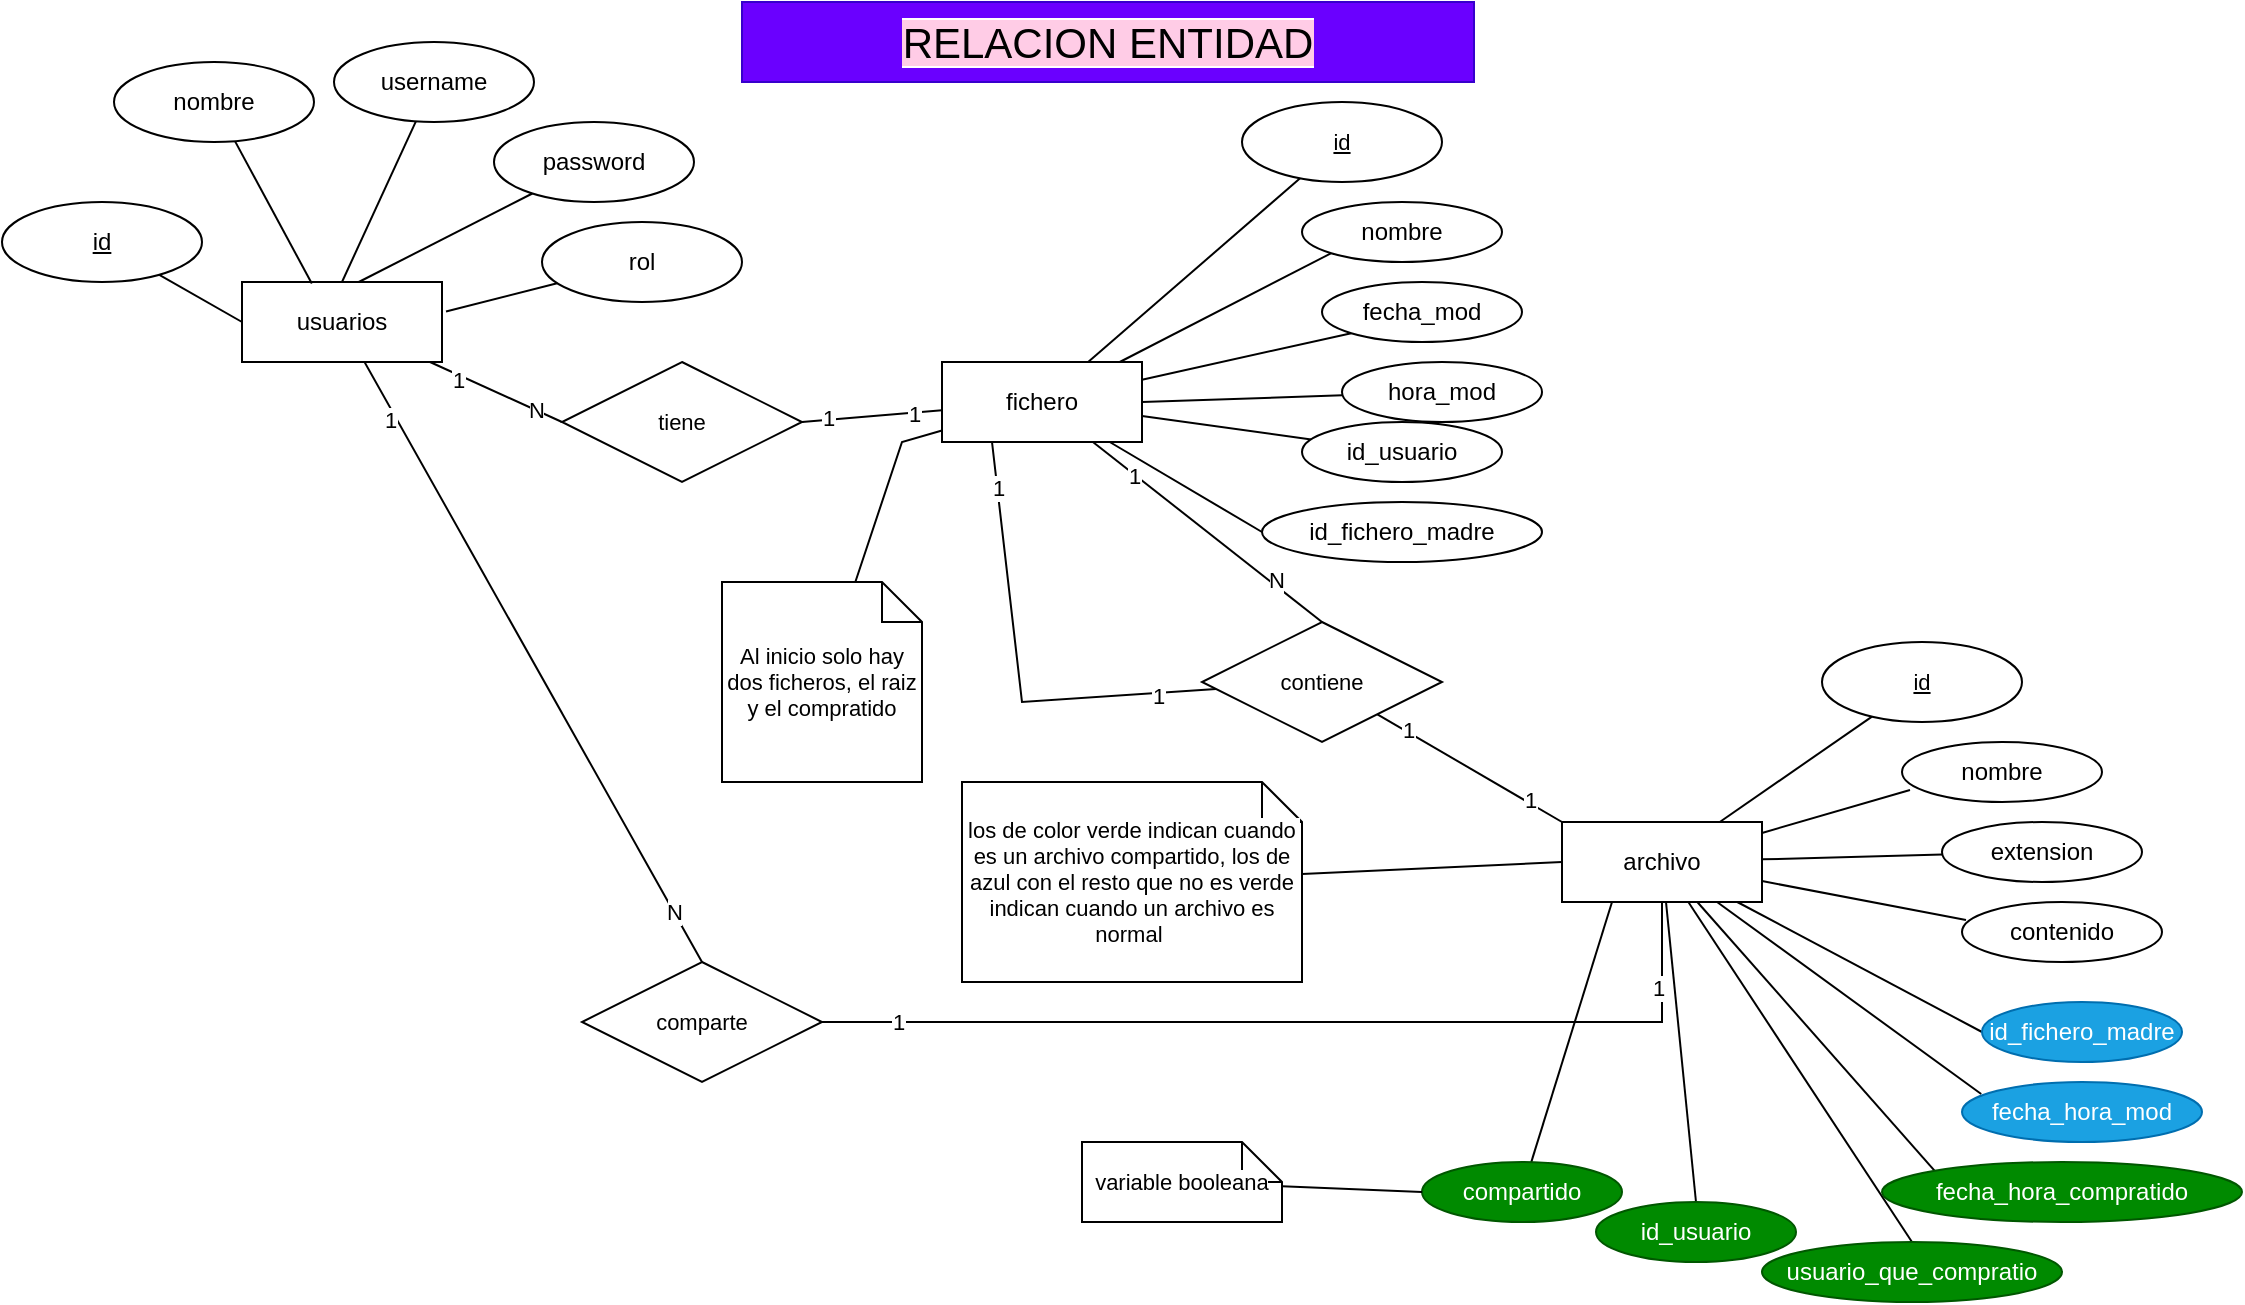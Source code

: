 <mxfile version="24.7.17">
  <diagram name="Página-1" id="OdMJWLsBd-fgAZnFYy_8">
    <mxGraphModel dx="880" dy="528" grid="1" gridSize="10" guides="1" tooltips="1" connect="1" arrows="1" fold="1" page="1" pageScale="1" pageWidth="1169" pageHeight="827" math="0" shadow="0">
      <root>
        <mxCell id="0" />
        <mxCell id="1" parent="0" />
        <mxCell id="4aN5ZkUHvWKxV1pP1XYh-63" style="edgeStyle=none;shape=connector;rounded=0;orthogonalLoop=1;jettySize=auto;html=1;entryX=0;entryY=0.5;entryDx=0;entryDy=0;strokeColor=default;align=center;verticalAlign=middle;fontFamily=Helvetica;fontSize=11;fontColor=default;labelBackgroundColor=default;endArrow=none;endFill=0;" parent="1" source="4aN5ZkUHvWKxV1pP1XYh-1" target="4aN5ZkUHvWKxV1pP1XYh-62" edge="1">
          <mxGeometry relative="1" as="geometry" />
        </mxCell>
        <mxCell id="4aN5ZkUHvWKxV1pP1XYh-65" value="1" style="edgeLabel;html=1;align=center;verticalAlign=middle;resizable=0;points=[];fontFamily=Helvetica;fontSize=11;fontColor=default;labelBackgroundColor=default;" parent="4aN5ZkUHvWKxV1pP1XYh-63" vertex="1" connectable="0">
          <mxGeometry x="-0.591" y="-3" relative="1" as="geometry">
            <mxPoint x="1" as="offset" />
          </mxGeometry>
        </mxCell>
        <mxCell id="4aN5ZkUHvWKxV1pP1XYh-66" value="N" style="edgeLabel;html=1;align=center;verticalAlign=middle;resizable=0;points=[];fontFamily=Helvetica;fontSize=11;fontColor=default;labelBackgroundColor=default;" parent="4aN5ZkUHvWKxV1pP1XYh-63" vertex="1" connectable="0">
          <mxGeometry x="0.604" y="1" relative="1" as="geometry">
            <mxPoint y="1" as="offset" />
          </mxGeometry>
        </mxCell>
        <mxCell id="4aN5ZkUHvWKxV1pP1XYh-77" style="edgeStyle=none;shape=connector;rounded=0;orthogonalLoop=1;jettySize=auto;html=1;entryX=0.5;entryY=0;entryDx=0;entryDy=0;strokeColor=default;align=center;verticalAlign=middle;fontFamily=Helvetica;fontSize=11;fontColor=default;labelBackgroundColor=default;endArrow=none;endFill=0;" parent="1" source="4aN5ZkUHvWKxV1pP1XYh-1" target="4aN5ZkUHvWKxV1pP1XYh-76" edge="1">
          <mxGeometry relative="1" as="geometry" />
        </mxCell>
        <mxCell id="4aN5ZkUHvWKxV1pP1XYh-79" value="1" style="edgeLabel;html=1;align=center;verticalAlign=middle;resizable=0;points=[];fontFamily=Helvetica;fontSize=11;fontColor=default;labelBackgroundColor=default;" parent="4aN5ZkUHvWKxV1pP1XYh-77" vertex="1" connectable="0">
          <mxGeometry x="-0.816" y="-3" relative="1" as="geometry">
            <mxPoint as="offset" />
          </mxGeometry>
        </mxCell>
        <mxCell id="4aN5ZkUHvWKxV1pP1XYh-80" value="N" style="edgeLabel;html=1;align=center;verticalAlign=middle;resizable=0;points=[];fontFamily=Helvetica;fontSize=11;fontColor=default;labelBackgroundColor=default;" parent="4aN5ZkUHvWKxV1pP1XYh-77" vertex="1" connectable="0">
          <mxGeometry x="0.834" relative="1" as="geometry">
            <mxPoint as="offset" />
          </mxGeometry>
        </mxCell>
        <mxCell id="4aN5ZkUHvWKxV1pP1XYh-1" value="usuarios" style="whiteSpace=wrap;html=1;align=center;" parent="1" vertex="1">
          <mxGeometry x="144" y="180" width="100" height="40" as="geometry" />
        </mxCell>
        <mxCell id="4aN5ZkUHvWKxV1pP1XYh-2" value="nombre" style="ellipse;whiteSpace=wrap;html=1;align=center;" parent="1" vertex="1">
          <mxGeometry x="80" y="70" width="100" height="40" as="geometry" />
        </mxCell>
        <mxCell id="4aN5ZkUHvWKxV1pP1XYh-6" style="rounded=0;orthogonalLoop=1;jettySize=auto;html=1;entryX=0;entryY=0.5;entryDx=0;entryDy=0;endArrow=none;endFill=0;" parent="1" source="4aN5ZkUHvWKxV1pP1XYh-3" target="4aN5ZkUHvWKxV1pP1XYh-1" edge="1">
          <mxGeometry relative="1" as="geometry" />
        </mxCell>
        <mxCell id="4aN5ZkUHvWKxV1pP1XYh-3" value="id" style="ellipse;whiteSpace=wrap;html=1;align=center;fontStyle=4;" parent="1" vertex="1">
          <mxGeometry x="24" y="140" width="100" height="40" as="geometry" />
        </mxCell>
        <mxCell id="4aN5ZkUHvWKxV1pP1XYh-4" value="password" style="ellipse;whiteSpace=wrap;html=1;align=center;" parent="1" vertex="1">
          <mxGeometry x="270" y="100" width="100" height="40" as="geometry" />
        </mxCell>
        <mxCell id="4aN5ZkUHvWKxV1pP1XYh-5" value="rol" style="ellipse;whiteSpace=wrap;html=1;align=center;" parent="1" vertex="1">
          <mxGeometry x="294" y="150" width="100" height="40" as="geometry" />
        </mxCell>
        <mxCell id="4aN5ZkUHvWKxV1pP1XYh-7" style="edgeStyle=none;shape=connector;rounded=0;orthogonalLoop=1;jettySize=auto;html=1;entryX=0.349;entryY=0.019;entryDx=0;entryDy=0;entryPerimeter=0;strokeColor=default;align=center;verticalAlign=middle;fontFamily=Helvetica;fontSize=11;fontColor=default;labelBackgroundColor=default;endArrow=none;endFill=0;" parent="1" source="4aN5ZkUHvWKxV1pP1XYh-2" target="4aN5ZkUHvWKxV1pP1XYh-1" edge="1">
          <mxGeometry relative="1" as="geometry" />
        </mxCell>
        <mxCell id="4aN5ZkUHvWKxV1pP1XYh-8" style="edgeStyle=none;shape=connector;rounded=0;orthogonalLoop=1;jettySize=auto;html=1;entryX=0.584;entryY=0;entryDx=0;entryDy=0;entryPerimeter=0;strokeColor=default;align=center;verticalAlign=middle;fontFamily=Helvetica;fontSize=11;fontColor=default;labelBackgroundColor=default;endArrow=none;endFill=0;" parent="1" source="4aN5ZkUHvWKxV1pP1XYh-4" target="4aN5ZkUHvWKxV1pP1XYh-1" edge="1">
          <mxGeometry relative="1" as="geometry" />
        </mxCell>
        <mxCell id="4aN5ZkUHvWKxV1pP1XYh-9" style="edgeStyle=none;shape=connector;rounded=0;orthogonalLoop=1;jettySize=auto;html=1;entryX=1.02;entryY=0.368;entryDx=0;entryDy=0;entryPerimeter=0;strokeColor=default;align=center;verticalAlign=middle;fontFamily=Helvetica;fontSize=11;fontColor=default;labelBackgroundColor=default;endArrow=none;endFill=0;" parent="1" source="4aN5ZkUHvWKxV1pP1XYh-5" target="4aN5ZkUHvWKxV1pP1XYh-1" edge="1">
          <mxGeometry relative="1" as="geometry" />
        </mxCell>
        <mxCell id="4aN5ZkUHvWKxV1pP1XYh-14" style="edgeStyle=none;shape=connector;rounded=0;orthogonalLoop=1;jettySize=auto;html=1;strokeColor=default;align=center;verticalAlign=middle;fontFamily=Helvetica;fontSize=11;fontColor=default;labelBackgroundColor=default;endArrow=none;endFill=0;" parent="1" source="4aN5ZkUHvWKxV1pP1XYh-10" target="4aN5ZkUHvWKxV1pP1XYh-11" edge="1">
          <mxGeometry relative="1" as="geometry" />
        </mxCell>
        <mxCell id="4aN5ZkUHvWKxV1pP1XYh-15" style="edgeStyle=none;shape=connector;rounded=0;orthogonalLoop=1;jettySize=auto;html=1;entryX=0;entryY=1;entryDx=0;entryDy=0;strokeColor=default;align=center;verticalAlign=middle;fontFamily=Helvetica;fontSize=11;fontColor=default;labelBackgroundColor=default;endArrow=none;endFill=0;" parent="1" source="4aN5ZkUHvWKxV1pP1XYh-10" target="4aN5ZkUHvWKxV1pP1XYh-12" edge="1">
          <mxGeometry relative="1" as="geometry" />
        </mxCell>
        <mxCell id="4aN5ZkUHvWKxV1pP1XYh-16" style="edgeStyle=none;shape=connector;rounded=0;orthogonalLoop=1;jettySize=auto;html=1;entryX=0;entryY=1;entryDx=0;entryDy=0;strokeColor=default;align=center;verticalAlign=middle;fontFamily=Helvetica;fontSize=11;fontColor=default;labelBackgroundColor=default;endArrow=none;endFill=0;" parent="1" source="4aN5ZkUHvWKxV1pP1XYh-10" target="4aN5ZkUHvWKxV1pP1XYh-13" edge="1">
          <mxGeometry relative="1" as="geometry" />
        </mxCell>
        <mxCell id="4aN5ZkUHvWKxV1pP1XYh-19" style="edgeStyle=none;shape=connector;rounded=0;orthogonalLoop=1;jettySize=auto;html=1;strokeColor=default;align=center;verticalAlign=middle;fontFamily=Helvetica;fontSize=11;fontColor=default;labelBackgroundColor=default;endArrow=none;endFill=0;" parent="1" source="4aN5ZkUHvWKxV1pP1XYh-10" target="4aN5ZkUHvWKxV1pP1XYh-18" edge="1">
          <mxGeometry relative="1" as="geometry" />
        </mxCell>
        <mxCell id="4aN5ZkUHvWKxV1pP1XYh-53" style="edgeStyle=none;shape=connector;rounded=0;orthogonalLoop=1;jettySize=auto;html=1;entryX=0;entryY=0.5;entryDx=0;entryDy=0;strokeColor=default;align=center;verticalAlign=middle;fontFamily=Helvetica;fontSize=11;fontColor=default;labelBackgroundColor=default;endArrow=none;endFill=0;" parent="1" source="4aN5ZkUHvWKxV1pP1XYh-10" target="4aN5ZkUHvWKxV1pP1XYh-52" edge="1">
          <mxGeometry relative="1" as="geometry" />
        </mxCell>
        <mxCell id="4aN5ZkUHvWKxV1pP1XYh-64" style="edgeStyle=none;shape=connector;rounded=0;orthogonalLoop=1;jettySize=auto;html=1;entryX=1;entryY=0.5;entryDx=0;entryDy=0;strokeColor=default;align=center;verticalAlign=middle;fontFamily=Helvetica;fontSize=11;fontColor=default;labelBackgroundColor=default;endArrow=none;endFill=0;" parent="1" source="4aN5ZkUHvWKxV1pP1XYh-10" target="4aN5ZkUHvWKxV1pP1XYh-62" edge="1">
          <mxGeometry relative="1" as="geometry" />
        </mxCell>
        <mxCell id="4aN5ZkUHvWKxV1pP1XYh-67" value="1" style="edgeLabel;html=1;align=center;verticalAlign=middle;resizable=0;points=[];fontFamily=Helvetica;fontSize=11;fontColor=default;labelBackgroundColor=default;" parent="4aN5ZkUHvWKxV1pP1XYh-64" vertex="1" connectable="0">
          <mxGeometry x="-0.602" relative="1" as="geometry">
            <mxPoint as="offset" />
          </mxGeometry>
        </mxCell>
        <mxCell id="4aN5ZkUHvWKxV1pP1XYh-68" value="1" style="edgeLabel;html=1;align=center;verticalAlign=middle;resizable=0;points=[];fontFamily=Helvetica;fontSize=11;fontColor=default;labelBackgroundColor=default;" parent="4aN5ZkUHvWKxV1pP1XYh-64" vertex="1" connectable="0">
          <mxGeometry x="0.635" y="-1" relative="1" as="geometry">
            <mxPoint as="offset" />
          </mxGeometry>
        </mxCell>
        <mxCell id="4aN5ZkUHvWKxV1pP1XYh-70" style="edgeStyle=none;shape=connector;rounded=0;orthogonalLoop=1;jettySize=auto;html=1;entryX=0.5;entryY=0;entryDx=0;entryDy=0;strokeColor=default;align=center;verticalAlign=middle;fontFamily=Helvetica;fontSize=11;fontColor=default;labelBackgroundColor=default;endArrow=none;endFill=0;" parent="1" source="4aN5ZkUHvWKxV1pP1XYh-10" target="4aN5ZkUHvWKxV1pP1XYh-69" edge="1">
          <mxGeometry relative="1" as="geometry" />
        </mxCell>
        <mxCell id="4aN5ZkUHvWKxV1pP1XYh-72" value="1" style="edgeLabel;html=1;align=center;verticalAlign=middle;resizable=0;points=[];fontFamily=Helvetica;fontSize=11;fontColor=default;labelBackgroundColor=default;" parent="4aN5ZkUHvWKxV1pP1XYh-70" vertex="1" connectable="0">
          <mxGeometry x="-0.653" y="-1" relative="1" as="geometry">
            <mxPoint x="1" as="offset" />
          </mxGeometry>
        </mxCell>
        <mxCell id="4aN5ZkUHvWKxV1pP1XYh-73" value="N" style="edgeLabel;html=1;align=center;verticalAlign=middle;resizable=0;points=[];fontFamily=Helvetica;fontSize=11;fontColor=default;labelBackgroundColor=default;" parent="4aN5ZkUHvWKxV1pP1XYh-70" vertex="1" connectable="0">
          <mxGeometry x="0.574" y="2" relative="1" as="geometry">
            <mxPoint as="offset" />
          </mxGeometry>
        </mxCell>
        <mxCell id="4aN5ZkUHvWKxV1pP1XYh-10" value="fichero" style="whiteSpace=wrap;html=1;align=center;" parent="1" vertex="1">
          <mxGeometry x="494" y="220" width="100" height="40" as="geometry" />
        </mxCell>
        <mxCell id="4aN5ZkUHvWKxV1pP1XYh-11" value="id" style="ellipse;whiteSpace=wrap;html=1;align=center;fontStyle=4;fontFamily=Helvetica;fontSize=11;fontColor=default;labelBackgroundColor=default;" parent="1" vertex="1">
          <mxGeometry x="644" y="90" width="100" height="40" as="geometry" />
        </mxCell>
        <mxCell id="4aN5ZkUHvWKxV1pP1XYh-12" value="nombre" style="ellipse;whiteSpace=wrap;html=1;align=center;" parent="1" vertex="1">
          <mxGeometry x="674" y="140" width="100" height="30" as="geometry" />
        </mxCell>
        <mxCell id="4aN5ZkUHvWKxV1pP1XYh-13" value="fecha_mod" style="ellipse;whiteSpace=wrap;html=1;align=center;" parent="1" vertex="1">
          <mxGeometry x="684" y="180" width="100" height="30" as="geometry" />
        </mxCell>
        <mxCell id="4aN5ZkUHvWKxV1pP1XYh-22" style="edgeStyle=none;shape=connector;rounded=0;orthogonalLoop=1;jettySize=auto;html=1;strokeColor=default;align=center;verticalAlign=middle;fontFamily=Helvetica;fontSize=11;fontColor=default;labelBackgroundColor=default;endArrow=none;endFill=0;" parent="1" source="4aN5ZkUHvWKxV1pP1XYh-17" target="4aN5ZkUHvWKxV1pP1XYh-20" edge="1">
          <mxGeometry relative="1" as="geometry" />
        </mxCell>
        <mxCell id="4aN5ZkUHvWKxV1pP1XYh-29" style="edgeStyle=none;shape=connector;rounded=0;orthogonalLoop=1;jettySize=auto;html=1;entryX=0;entryY=0.5;entryDx=0;entryDy=0;strokeColor=default;align=center;verticalAlign=middle;fontFamily=Helvetica;fontSize=11;fontColor=default;labelBackgroundColor=default;endArrow=none;endFill=0;" parent="1" source="4aN5ZkUHvWKxV1pP1XYh-17" target="4aN5ZkUHvWKxV1pP1XYh-28" edge="1">
          <mxGeometry relative="1" as="geometry" />
        </mxCell>
        <mxCell id="4aN5ZkUHvWKxV1pP1XYh-55" style="edgeStyle=none;shape=connector;rounded=0;orthogonalLoop=1;jettySize=auto;html=1;entryX=0;entryY=0;entryDx=0;entryDy=0;strokeColor=default;align=center;verticalAlign=middle;fontFamily=Helvetica;fontSize=11;fontColor=default;labelBackgroundColor=default;endArrow=none;endFill=0;" parent="1" source="4aN5ZkUHvWKxV1pP1XYh-17" target="4aN5ZkUHvWKxV1pP1XYh-54" edge="1">
          <mxGeometry relative="1" as="geometry" />
        </mxCell>
        <mxCell id="4aN5ZkUHvWKxV1pP1XYh-57" style="edgeStyle=none;shape=connector;rounded=0;orthogonalLoop=1;jettySize=auto;html=1;entryX=0.5;entryY=0;entryDx=0;entryDy=0;strokeColor=default;align=center;verticalAlign=middle;fontFamily=Helvetica;fontSize=11;fontColor=default;labelBackgroundColor=default;endArrow=none;endFill=0;" parent="1" source="4aN5ZkUHvWKxV1pP1XYh-17" target="4aN5ZkUHvWKxV1pP1XYh-56" edge="1">
          <mxGeometry relative="1" as="geometry" />
        </mxCell>
        <mxCell id="4aN5ZkUHvWKxV1pP1XYh-59" style="edgeStyle=none;shape=connector;rounded=0;orthogonalLoop=1;jettySize=auto;html=1;entryX=0.5;entryY=0;entryDx=0;entryDy=0;strokeColor=default;align=center;verticalAlign=middle;fontFamily=Helvetica;fontSize=11;fontColor=default;labelBackgroundColor=default;endArrow=none;endFill=0;" parent="1" source="4aN5ZkUHvWKxV1pP1XYh-17" target="4aN5ZkUHvWKxV1pP1XYh-58" edge="1">
          <mxGeometry relative="1" as="geometry" />
        </mxCell>
        <mxCell id="4aN5ZkUHvWKxV1pP1XYh-17" value="archivo" style="whiteSpace=wrap;html=1;align=center;" parent="1" vertex="1">
          <mxGeometry x="804" y="450" width="100" height="40" as="geometry" />
        </mxCell>
        <mxCell id="4aN5ZkUHvWKxV1pP1XYh-18" value="id_usuario" style="ellipse;whiteSpace=wrap;html=1;align=center;" parent="1" vertex="1">
          <mxGeometry x="674" y="250" width="100" height="30" as="geometry" />
        </mxCell>
        <mxCell id="4aN5ZkUHvWKxV1pP1XYh-20" value="id" style="ellipse;whiteSpace=wrap;html=1;align=center;fontStyle=4;fontFamily=Helvetica;fontSize=11;fontColor=default;labelBackgroundColor=default;" parent="1" vertex="1">
          <mxGeometry x="934" y="360" width="100" height="40" as="geometry" />
        </mxCell>
        <mxCell id="4aN5ZkUHvWKxV1pP1XYh-21" value="nombre" style="ellipse;whiteSpace=wrap;html=1;align=center;" parent="1" vertex="1">
          <mxGeometry x="974" y="410" width="100" height="30" as="geometry" />
        </mxCell>
        <mxCell id="4aN5ZkUHvWKxV1pP1XYh-23" style="edgeStyle=none;shape=connector;rounded=0;orthogonalLoop=1;jettySize=auto;html=1;entryX=0.04;entryY=0.8;entryDx=0;entryDy=0;entryPerimeter=0;strokeColor=default;align=center;verticalAlign=middle;fontFamily=Helvetica;fontSize=11;fontColor=default;labelBackgroundColor=default;endArrow=none;endFill=0;" parent="1" source="4aN5ZkUHvWKxV1pP1XYh-17" target="4aN5ZkUHvWKxV1pP1XYh-21" edge="1">
          <mxGeometry relative="1" as="geometry" />
        </mxCell>
        <mxCell id="4aN5ZkUHvWKxV1pP1XYh-25" style="edgeStyle=none;shape=connector;rounded=0;orthogonalLoop=1;jettySize=auto;html=1;strokeColor=default;align=center;verticalAlign=middle;fontFamily=Helvetica;fontSize=11;fontColor=default;labelBackgroundColor=default;endArrow=none;endFill=0;" parent="1" source="4aN5ZkUHvWKxV1pP1XYh-24" target="4aN5ZkUHvWKxV1pP1XYh-17" edge="1">
          <mxGeometry relative="1" as="geometry" />
        </mxCell>
        <mxCell id="4aN5ZkUHvWKxV1pP1XYh-24" value="extension" style="ellipse;whiteSpace=wrap;html=1;align=center;" parent="1" vertex="1">
          <mxGeometry x="994" y="450" width="100" height="30" as="geometry" />
        </mxCell>
        <mxCell id="4aN5ZkUHvWKxV1pP1XYh-26" value="contenido" style="ellipse;whiteSpace=wrap;html=1;align=center;" parent="1" vertex="1">
          <mxGeometry x="1004" y="490" width="100" height="30" as="geometry" />
        </mxCell>
        <mxCell id="4aN5ZkUHvWKxV1pP1XYh-27" style="edgeStyle=none;shape=connector;rounded=0;orthogonalLoop=1;jettySize=auto;html=1;entryX=0.02;entryY=0.3;entryDx=0;entryDy=0;entryPerimeter=0;strokeColor=default;align=center;verticalAlign=middle;fontFamily=Helvetica;fontSize=11;fontColor=default;labelBackgroundColor=default;endArrow=none;endFill=0;" parent="1" source="4aN5ZkUHvWKxV1pP1XYh-17" target="4aN5ZkUHvWKxV1pP1XYh-26" edge="1">
          <mxGeometry relative="1" as="geometry" />
        </mxCell>
        <mxCell id="4aN5ZkUHvWKxV1pP1XYh-28" value="id_fichero_madre" style="ellipse;whiteSpace=wrap;html=1;align=center;fillColor=#1ba1e2;fontColor=#ffffff;strokeColor=#006EAF;" parent="1" vertex="1">
          <mxGeometry x="1014" y="540" width="100" height="30" as="geometry" />
        </mxCell>
        <mxCell id="4aN5ZkUHvWKxV1pP1XYh-30" value="fecha_hora_mod" style="ellipse;whiteSpace=wrap;html=1;align=center;fillColor=#1ba1e2;fontColor=#ffffff;strokeColor=#006EAF;" parent="1" vertex="1">
          <mxGeometry x="1004" y="580" width="120" height="30" as="geometry" />
        </mxCell>
        <mxCell id="4aN5ZkUHvWKxV1pP1XYh-31" style="edgeStyle=none;shape=connector;rounded=0;orthogonalLoop=1;jettySize=auto;html=1;entryX=0.08;entryY=0.2;entryDx=0;entryDy=0;entryPerimeter=0;strokeColor=default;align=center;verticalAlign=middle;fontFamily=Helvetica;fontSize=11;fontColor=default;labelBackgroundColor=default;endArrow=none;endFill=0;" parent="1" source="4aN5ZkUHvWKxV1pP1XYh-17" target="4aN5ZkUHvWKxV1pP1XYh-30" edge="1">
          <mxGeometry relative="1" as="geometry" />
        </mxCell>
        <mxCell id="4aN5ZkUHvWKxV1pP1XYh-32" value="Al inicio solo hay dos ficheros, el raiz y el compratido" style="shape=note;size=20;whiteSpace=wrap;html=1;fontFamily=Helvetica;fontSize=11;fontColor=default;labelBackgroundColor=default;" parent="1" vertex="1">
          <mxGeometry x="384" y="330" width="100" height="100" as="geometry" />
        </mxCell>
        <mxCell id="4aN5ZkUHvWKxV1pP1XYh-34" style="edgeStyle=none;shape=connector;rounded=0;orthogonalLoop=1;jettySize=auto;html=1;strokeColor=default;align=center;verticalAlign=middle;fontFamily=Helvetica;fontSize=11;fontColor=default;labelBackgroundColor=default;endArrow=none;endFill=0;" parent="1" source="4aN5ZkUHvWKxV1pP1XYh-10" target="4aN5ZkUHvWKxV1pP1XYh-32" edge="1">
          <mxGeometry relative="1" as="geometry">
            <Array as="points">
              <mxPoint x="474" y="260" />
            </Array>
          </mxGeometry>
        </mxCell>
        <mxCell id="4aN5ZkUHvWKxV1pP1XYh-52" value="id_fichero_madre" style="ellipse;whiteSpace=wrap;html=1;align=center;" parent="1" vertex="1">
          <mxGeometry x="654" y="290" width="140" height="30" as="geometry" />
        </mxCell>
        <mxCell id="4aN5ZkUHvWKxV1pP1XYh-54" value="fecha_hora_compratido" style="ellipse;whiteSpace=wrap;html=1;align=center;fillColor=#008a00;fontColor=#ffffff;strokeColor=#005700;" parent="1" vertex="1">
          <mxGeometry x="964" y="620" width="180" height="30" as="geometry" />
        </mxCell>
        <mxCell id="4aN5ZkUHvWKxV1pP1XYh-56" value="usuario_que_compratio" style="ellipse;whiteSpace=wrap;html=1;align=center;fillColor=#008a00;fontColor=#ffffff;strokeColor=#005700;" parent="1" vertex="1">
          <mxGeometry x="904" y="660" width="150" height="30" as="geometry" />
        </mxCell>
        <mxCell id="4aN5ZkUHvWKxV1pP1XYh-58" value="id_usuario" style="ellipse;whiteSpace=wrap;html=1;align=center;fillColor=#008a00;fontColor=#ffffff;strokeColor=#005700;" parent="1" vertex="1">
          <mxGeometry x="821" y="640" width="100" height="30" as="geometry" />
        </mxCell>
        <mxCell id="4aN5ZkUHvWKxV1pP1XYh-61" style="edgeStyle=none;shape=connector;rounded=0;orthogonalLoop=1;jettySize=auto;html=1;entryX=0;entryY=0.5;entryDx=0;entryDy=0;strokeColor=default;align=center;verticalAlign=middle;fontFamily=Helvetica;fontSize=11;fontColor=default;labelBackgroundColor=default;endArrow=none;endFill=0;" parent="1" source="4aN5ZkUHvWKxV1pP1XYh-60" target="4aN5ZkUHvWKxV1pP1XYh-17" edge="1">
          <mxGeometry relative="1" as="geometry" />
        </mxCell>
        <mxCell id="4aN5ZkUHvWKxV1pP1XYh-60" value="los de color verde indican cuando es un archivo compartido, los de azul con el resto que no es verde indican cuando un archivo es normal&amp;nbsp;" style="shape=note;size=20;whiteSpace=wrap;html=1;fontFamily=Helvetica;fontSize=11;fontColor=default;labelBackgroundColor=default;" parent="1" vertex="1">
          <mxGeometry x="504" y="430" width="170" height="100" as="geometry" />
        </mxCell>
        <mxCell id="4aN5ZkUHvWKxV1pP1XYh-62" value="tiene" style="shape=rhombus;perimeter=rhombusPerimeter;whiteSpace=wrap;html=1;align=center;fontFamily=Helvetica;fontSize=11;fontColor=default;labelBackgroundColor=default;" parent="1" vertex="1">
          <mxGeometry x="304" y="220" width="120" height="60" as="geometry" />
        </mxCell>
        <mxCell id="4aN5ZkUHvWKxV1pP1XYh-71" style="edgeStyle=none;shape=connector;rounded=0;orthogonalLoop=1;jettySize=auto;html=1;entryX=0;entryY=0;entryDx=0;entryDy=0;strokeColor=default;align=center;verticalAlign=middle;fontFamily=Helvetica;fontSize=11;fontColor=default;labelBackgroundColor=default;endArrow=none;endFill=0;" parent="1" source="4aN5ZkUHvWKxV1pP1XYh-69" target="4aN5ZkUHvWKxV1pP1XYh-17" edge="1">
          <mxGeometry relative="1" as="geometry" />
        </mxCell>
        <mxCell id="4aN5ZkUHvWKxV1pP1XYh-74" value="1" style="edgeLabel;html=1;align=center;verticalAlign=middle;resizable=0;points=[];fontFamily=Helvetica;fontSize=11;fontColor=default;labelBackgroundColor=default;" parent="4aN5ZkUHvWKxV1pP1XYh-71" vertex="1" connectable="0">
          <mxGeometry x="0.638" y="1" relative="1" as="geometry">
            <mxPoint y="-1" as="offset" />
          </mxGeometry>
        </mxCell>
        <mxCell id="4aN5ZkUHvWKxV1pP1XYh-75" value="1" style="edgeLabel;html=1;align=center;verticalAlign=middle;resizable=0;points=[];fontFamily=Helvetica;fontSize=11;fontColor=default;labelBackgroundColor=default;" parent="4aN5ZkUHvWKxV1pP1XYh-71" vertex="1" connectable="0">
          <mxGeometry x="-0.678" y="1" relative="1" as="geometry">
            <mxPoint as="offset" />
          </mxGeometry>
        </mxCell>
        <mxCell id="4aN5ZkUHvWKxV1pP1XYh-88" style="edgeStyle=none;shape=connector;rounded=0;orthogonalLoop=1;jettySize=auto;html=1;entryX=0.25;entryY=1;entryDx=0;entryDy=0;strokeColor=default;align=center;verticalAlign=middle;fontFamily=Helvetica;fontSize=11;fontColor=default;labelBackgroundColor=default;endArrow=none;endFill=0;" parent="1" source="4aN5ZkUHvWKxV1pP1XYh-69" target="4aN5ZkUHvWKxV1pP1XYh-10" edge="1">
          <mxGeometry relative="1" as="geometry">
            <Array as="points">
              <mxPoint x="534" y="390" />
            </Array>
          </mxGeometry>
        </mxCell>
        <mxCell id="4aN5ZkUHvWKxV1pP1XYh-89" value="1" style="edgeLabel;html=1;align=center;verticalAlign=middle;resizable=0;points=[];fontFamily=Helvetica;fontSize=11;fontColor=default;labelBackgroundColor=default;" parent="4aN5ZkUHvWKxV1pP1XYh-88" vertex="1" connectable="0">
          <mxGeometry x="0.801" relative="1" as="geometry">
            <mxPoint as="offset" />
          </mxGeometry>
        </mxCell>
        <mxCell id="4aN5ZkUHvWKxV1pP1XYh-90" value="1" style="edgeLabel;html=1;align=center;verticalAlign=middle;resizable=0;points=[];fontFamily=Helvetica;fontSize=11;fontColor=default;labelBackgroundColor=default;" parent="4aN5ZkUHvWKxV1pP1XYh-88" vertex="1" connectable="0">
          <mxGeometry x="-0.743" y="1" relative="1" as="geometry">
            <mxPoint as="offset" />
          </mxGeometry>
        </mxCell>
        <mxCell id="4aN5ZkUHvWKxV1pP1XYh-69" value="contiene" style="shape=rhombus;perimeter=rhombusPerimeter;whiteSpace=wrap;html=1;align=center;fontFamily=Helvetica;fontSize=11;fontColor=default;labelBackgroundColor=default;" parent="1" vertex="1">
          <mxGeometry x="624" y="350" width="120" height="60" as="geometry" />
        </mxCell>
        <mxCell id="4aN5ZkUHvWKxV1pP1XYh-78" style="edgeStyle=orthogonalEdgeStyle;shape=connector;rounded=0;orthogonalLoop=1;jettySize=auto;html=1;entryX=0.5;entryY=1;entryDx=0;entryDy=0;strokeColor=default;align=center;verticalAlign=middle;fontFamily=Helvetica;fontSize=11;fontColor=default;labelBackgroundColor=default;endArrow=none;endFill=0;" parent="1" source="4aN5ZkUHvWKxV1pP1XYh-76" target="4aN5ZkUHvWKxV1pP1XYh-17" edge="1">
          <mxGeometry relative="1" as="geometry" />
        </mxCell>
        <mxCell id="4aN5ZkUHvWKxV1pP1XYh-81" value="1" style="edgeLabel;html=1;align=center;verticalAlign=middle;resizable=0;points=[];fontFamily=Helvetica;fontSize=11;fontColor=default;labelBackgroundColor=default;" parent="4aN5ZkUHvWKxV1pP1XYh-78" vertex="1" connectable="0">
          <mxGeometry x="-0.842" relative="1" as="geometry">
            <mxPoint as="offset" />
          </mxGeometry>
        </mxCell>
        <mxCell id="4aN5ZkUHvWKxV1pP1XYh-82" value="1" style="edgeLabel;html=1;align=center;verticalAlign=middle;resizable=0;points=[];fontFamily=Helvetica;fontSize=11;fontColor=default;labelBackgroundColor=default;" parent="4aN5ZkUHvWKxV1pP1XYh-78" vertex="1" connectable="0">
          <mxGeometry x="0.825" y="2" relative="1" as="geometry">
            <mxPoint y="1" as="offset" />
          </mxGeometry>
        </mxCell>
        <mxCell id="4aN5ZkUHvWKxV1pP1XYh-76" value="comparte" style="shape=rhombus;perimeter=rhombusPerimeter;whiteSpace=wrap;html=1;align=center;fontFamily=Helvetica;fontSize=11;fontColor=default;labelBackgroundColor=default;" parent="1" vertex="1">
          <mxGeometry x="314" y="520" width="120" height="60" as="geometry" />
        </mxCell>
        <mxCell id="4aN5ZkUHvWKxV1pP1XYh-84" style="edgeStyle=none;shape=connector;rounded=0;orthogonalLoop=1;jettySize=auto;html=1;entryX=0.25;entryY=1;entryDx=0;entryDy=0;strokeColor=default;align=center;verticalAlign=middle;fontFamily=Helvetica;fontSize=11;fontColor=default;labelBackgroundColor=default;endArrow=none;endFill=0;" parent="1" source="4aN5ZkUHvWKxV1pP1XYh-83" target="4aN5ZkUHvWKxV1pP1XYh-17" edge="1">
          <mxGeometry relative="1" as="geometry" />
        </mxCell>
        <mxCell id="4aN5ZkUHvWKxV1pP1XYh-83" value="compartido" style="ellipse;whiteSpace=wrap;html=1;align=center;fillColor=#008a00;fontColor=#ffffff;strokeColor=#005700;" parent="1" vertex="1">
          <mxGeometry x="734" y="620" width="100" height="30" as="geometry" />
        </mxCell>
        <mxCell id="4aN5ZkUHvWKxV1pP1XYh-87" style="edgeStyle=none;shape=connector;rounded=0;orthogonalLoop=1;jettySize=auto;html=1;entryX=0;entryY=0.5;entryDx=0;entryDy=0;strokeColor=default;align=center;verticalAlign=middle;fontFamily=Helvetica;fontSize=11;fontColor=default;labelBackgroundColor=default;endArrow=none;endFill=0;" parent="1" source="4aN5ZkUHvWKxV1pP1XYh-85" target="4aN5ZkUHvWKxV1pP1XYh-83" edge="1">
          <mxGeometry relative="1" as="geometry" />
        </mxCell>
        <mxCell id="4aN5ZkUHvWKxV1pP1XYh-85" value="variable booleana" style="shape=note;size=20;whiteSpace=wrap;html=1;fontFamily=Helvetica;fontSize=11;fontColor=default;labelBackgroundColor=default;" parent="1" vertex="1">
          <mxGeometry x="564" y="610" width="100" height="40" as="geometry" />
        </mxCell>
        <mxCell id="4aN5ZkUHvWKxV1pP1XYh-91" value="&lt;font color=&quot;#000000&quot; style=&quot;font-size: 21px; background-color: rgb(255, 204, 230);&quot;&gt;RELACION ENTIDAD&lt;/font&gt;" style="whiteSpace=wrap;html=1;align=center;fontFamily=Helvetica;fontSize=11;fontColor=#ffffff;labelBackgroundColor=default;fillColor=#6a00ff;strokeColor=#3700CC;" parent="1" vertex="1">
          <mxGeometry x="394" y="40" width="366" height="40" as="geometry" />
        </mxCell>
        <mxCell id="4aN5ZkUHvWKxV1pP1XYh-93" style="edgeStyle=none;shape=connector;rounded=0;orthogonalLoop=1;jettySize=auto;html=1;entryX=0.5;entryY=0;entryDx=0;entryDy=0;strokeColor=default;align=center;verticalAlign=middle;fontFamily=Helvetica;fontSize=11;fontColor=default;labelBackgroundColor=default;endArrow=none;endFill=0;" parent="1" source="4aN5ZkUHvWKxV1pP1XYh-92" target="4aN5ZkUHvWKxV1pP1XYh-1" edge="1">
          <mxGeometry relative="1" as="geometry" />
        </mxCell>
        <mxCell id="4aN5ZkUHvWKxV1pP1XYh-92" value="username" style="ellipse;whiteSpace=wrap;html=1;align=center;" parent="1" vertex="1">
          <mxGeometry x="190" y="60" width="100" height="40" as="geometry" />
        </mxCell>
        <mxCell id="FJeQP1LHfxYJwPZ98O4v-3" style="rounded=0;orthogonalLoop=1;jettySize=auto;html=1;entryX=1;entryY=0.5;entryDx=0;entryDy=0;endArrow=none;endFill=0;" edge="1" parent="1" source="FJeQP1LHfxYJwPZ98O4v-1" target="4aN5ZkUHvWKxV1pP1XYh-10">
          <mxGeometry relative="1" as="geometry" />
        </mxCell>
        <mxCell id="FJeQP1LHfxYJwPZ98O4v-1" value="hora_mod" style="ellipse;whiteSpace=wrap;html=1;align=center;" vertex="1" parent="1">
          <mxGeometry x="694" y="220" width="100" height="30" as="geometry" />
        </mxCell>
      </root>
    </mxGraphModel>
  </diagram>
</mxfile>
